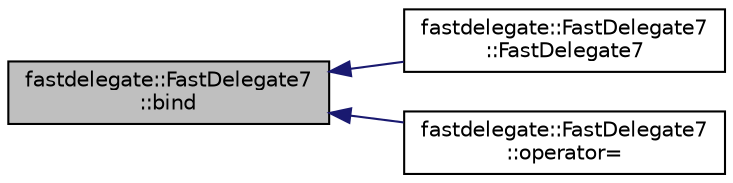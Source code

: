 digraph "fastdelegate::FastDelegate7::bind"
{
 // INTERACTIVE_SVG=YES
  edge [fontname="Helvetica",fontsize="10",labelfontname="Helvetica",labelfontsize="10"];
  node [fontname="Helvetica",fontsize="10",shape=record];
  rankdir="LR";
  Node1 [label="fastdelegate::FastDelegate7\l::bind",height=0.2,width=0.4,color="black", fillcolor="grey75", style="filled" fontcolor="black"];
  Node1 -> Node2 [dir="back",color="midnightblue",fontsize="10",style="solid",fontname="Helvetica"];
  Node2 [label="fastdelegate::FastDelegate7\l::FastDelegate7",height=0.2,width=0.4,color="black", fillcolor="white", style="filled",URL="$classfastdelegate_1_1FastDelegate7.html#aa751f9336f7c112c34f3ff1d837c8017"];
  Node1 -> Node3 [dir="back",color="midnightblue",fontsize="10",style="solid",fontname="Helvetica"];
  Node3 [label="fastdelegate::FastDelegate7\l::operator=",height=0.2,width=0.4,color="black", fillcolor="white", style="filled",URL="$classfastdelegate_1_1FastDelegate7.html#ad60503ccdc5f51034c44d219ebf648d8"];
}
